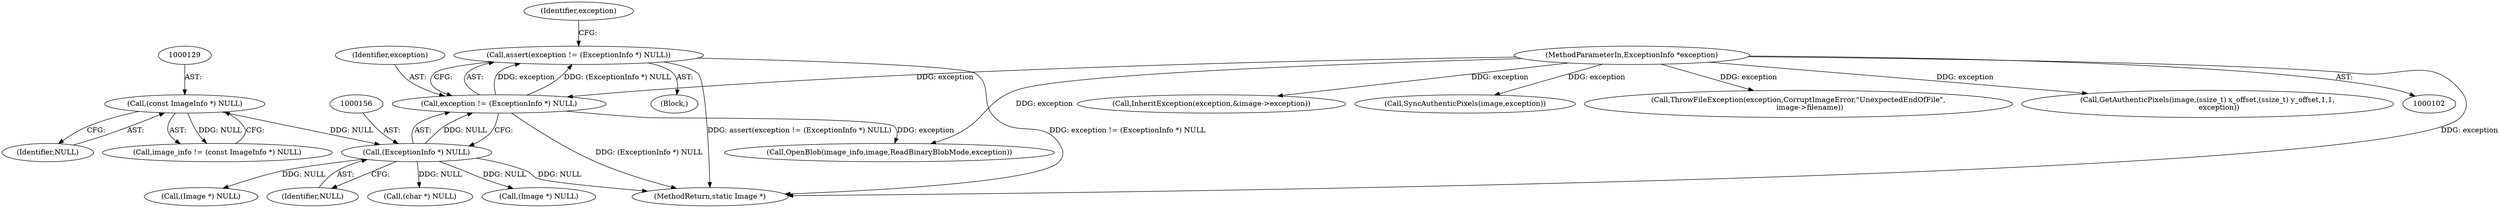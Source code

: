 digraph "0_ImageMagick_48bcf7c39302cdf9b0d9202ad03bf1b95152c44d@API" {
"1000152" [label="(Call,assert(exception != (ExceptionInfo *) NULL))"];
"1000153" [label="(Call,exception != (ExceptionInfo *) NULL)"];
"1000104" [label="(MethodParameterIn,ExceptionInfo *exception)"];
"1000155" [label="(Call,(ExceptionInfo *) NULL)"];
"1000128" [label="(Call,(const ImageInfo *) NULL)"];
"1000170" [label="(Call,OpenBlob(image_info,image,ReadBinaryBlobMode,exception))"];
"1000130" [label="(Identifier,NULL)"];
"1000161" [label="(Identifier,exception)"];
"1000310" [label="(Call,InheritException(exception,&image->exception))"];
"1000864" [label="(MethodReturn,static Image *)"];
"1000105" [label="(Block,)"];
"1000157" [label="(Identifier,NULL)"];
"1000155" [label="(Call,(ExceptionInfo *) NULL)"];
"1000104" [label="(MethodParameterIn,ExceptionInfo *exception)"];
"1000153" [label="(Call,exception != (ExceptionInfo *) NULL)"];
"1000818" [label="(Call,(Image *) NULL)"];
"1000446" [label="(Call,(char *) NULL)"];
"1000126" [label="(Call,image_info != (const ImageInfo *) NULL)"];
"1000185" [label="(Call,(Image *) NULL)"];
"1000128" [label="(Call,(const ImageInfo *) NULL)"];
"1000776" [label="(Call,SyncAuthenticPixels(image,exception))"];
"1000152" [label="(Call,assert(exception != (ExceptionInfo *) NULL))"];
"1000787" [label="(Call,ThrowFileException(exception,CorruptImageError,\"UnexpectedEndOfFile\",\n          image->filename))"];
"1000714" [label="(Call,GetAuthenticPixels(image,(ssize_t) x_offset,(ssize_t) y_offset,1,1,\n          exception))"];
"1000154" [label="(Identifier,exception)"];
"1000152" -> "1000105"  [label="AST: "];
"1000152" -> "1000153"  [label="CFG: "];
"1000153" -> "1000152"  [label="AST: "];
"1000161" -> "1000152"  [label="CFG: "];
"1000152" -> "1000864"  [label="DDG: assert(exception != (ExceptionInfo *) NULL)"];
"1000152" -> "1000864"  [label="DDG: exception != (ExceptionInfo *) NULL"];
"1000153" -> "1000152"  [label="DDG: exception"];
"1000153" -> "1000152"  [label="DDG: (ExceptionInfo *) NULL"];
"1000153" -> "1000155"  [label="CFG: "];
"1000154" -> "1000153"  [label="AST: "];
"1000155" -> "1000153"  [label="AST: "];
"1000153" -> "1000864"  [label="DDG: (ExceptionInfo *) NULL"];
"1000104" -> "1000153"  [label="DDG: exception"];
"1000155" -> "1000153"  [label="DDG: NULL"];
"1000153" -> "1000170"  [label="DDG: exception"];
"1000104" -> "1000102"  [label="AST: "];
"1000104" -> "1000864"  [label="DDG: exception"];
"1000104" -> "1000170"  [label="DDG: exception"];
"1000104" -> "1000310"  [label="DDG: exception"];
"1000104" -> "1000714"  [label="DDG: exception"];
"1000104" -> "1000776"  [label="DDG: exception"];
"1000104" -> "1000787"  [label="DDG: exception"];
"1000155" -> "1000157"  [label="CFG: "];
"1000156" -> "1000155"  [label="AST: "];
"1000157" -> "1000155"  [label="AST: "];
"1000155" -> "1000864"  [label="DDG: NULL"];
"1000128" -> "1000155"  [label="DDG: NULL"];
"1000155" -> "1000185"  [label="DDG: NULL"];
"1000155" -> "1000446"  [label="DDG: NULL"];
"1000155" -> "1000818"  [label="DDG: NULL"];
"1000128" -> "1000126"  [label="AST: "];
"1000128" -> "1000130"  [label="CFG: "];
"1000129" -> "1000128"  [label="AST: "];
"1000130" -> "1000128"  [label="AST: "];
"1000126" -> "1000128"  [label="CFG: "];
"1000128" -> "1000126"  [label="DDG: NULL"];
}

